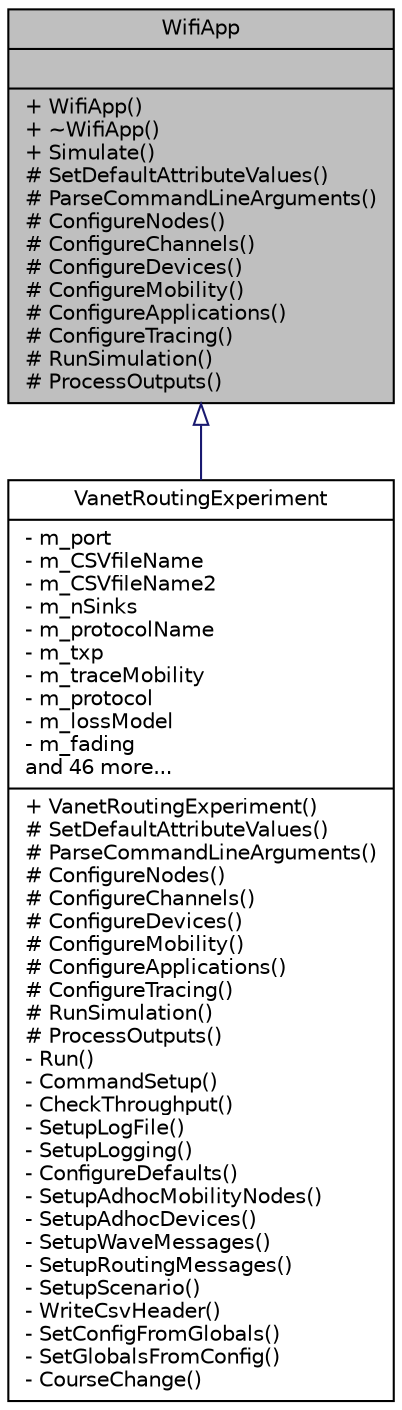 digraph "WifiApp"
{
  edge [fontname="Helvetica",fontsize="10",labelfontname="Helvetica",labelfontsize="10"];
  node [fontname="Helvetica",fontsize="10",shape=record];
  Node1 [label="{WifiApp\n||+ WifiApp()\l+ ~WifiApp()\l+ Simulate()\l# SetDefaultAttributeValues()\l# ParseCommandLineArguments()\l# ConfigureNodes()\l# ConfigureChannels()\l# ConfigureDevices()\l# ConfigureMobility()\l# ConfigureApplications()\l# ConfigureTracing()\l# RunSimulation()\l# ProcessOutputs()\l}",height=0.2,width=0.4,color="black", fillcolor="grey75", style="filled", fontcolor="black"];
  Node1 -> Node2 [dir="back",color="midnightblue",fontsize="10",style="solid",arrowtail="onormal"];
  Node2 [label="{VanetRoutingExperiment\n|- m_port\l- m_CSVfileName\l- m_CSVfileName2\l- m_nSinks\l- m_protocolName\l- m_txp\l- m_traceMobility\l- m_protocol\l- m_lossModel\l- m_fading\land 46 more...\l|+ VanetRoutingExperiment()\l# SetDefaultAttributeValues()\l# ParseCommandLineArguments()\l# ConfigureNodes()\l# ConfigureChannels()\l# ConfigureDevices()\l# ConfigureMobility()\l# ConfigureApplications()\l# ConfigureTracing()\l# RunSimulation()\l# ProcessOutputs()\l- Run()\l- CommandSetup()\l- CheckThroughput()\l- SetupLogFile()\l- SetupLogging()\l- ConfigureDefaults()\l- SetupAdhocMobilityNodes()\l- SetupAdhocDevices()\l- SetupWaveMessages()\l- SetupRoutingMessages()\l- SetupScenario()\l- WriteCsvHeader()\l- SetConfigFromGlobals()\l- SetGlobalsFromConfig()\l- CourseChange()\l}",height=0.2,width=0.4,color="black", fillcolor="white", style="filled",URL="$d7/d1b/classVanetRoutingExperiment.html",tooltip="The VanetRoutingExperiment class implements a wifi app that allows VANET routing experiments to be si..."];
}
